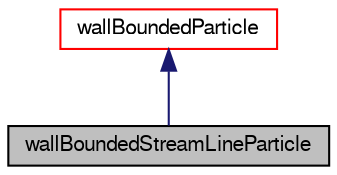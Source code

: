 digraph "wallBoundedStreamLineParticle"
{
  bgcolor="transparent";
  edge [fontname="FreeSans",fontsize="10",labelfontname="FreeSans",labelfontsize="10"];
  node [fontname="FreeSans",fontsize="10",shape=record];
  Node4 [label="wallBoundedStreamLineParticle",height=0.2,width=0.4,color="black", fillcolor="grey75", style="filled", fontcolor="black"];
  Node5 -> Node4 [dir="back",color="midnightblue",fontsize="10",style="solid",fontname="FreeSans"];
  Node5 [label="wallBoundedParticle",height=0.2,width=0.4,color="red",URL="$a28794.html",tooltip="Particle class that tracks on triangles of boundary faces. Use trackToEdge similar to trackToFace on ..."];
}
